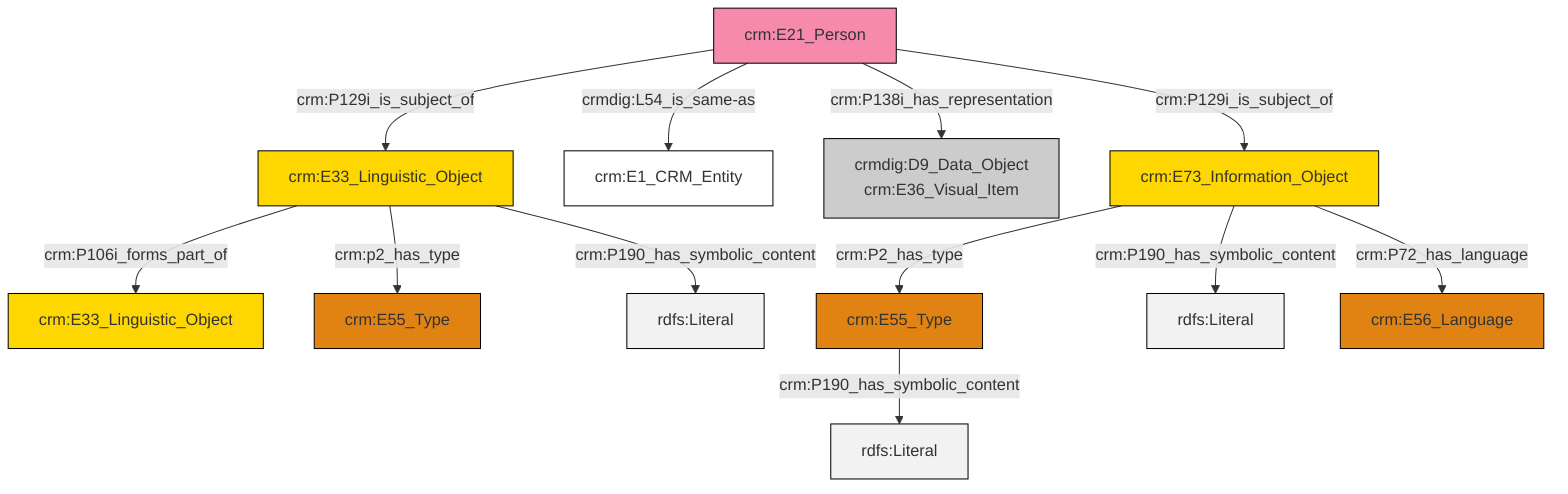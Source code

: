 graph TD
classDef Literal fill:#f2f2f2,stroke:#000000;
classDef CRM_Entity fill:#FFFFFF,stroke:#000000;
classDef Temporal_Entity fill:#00C9E6, stroke:#000000;
classDef Type fill:#E18312, stroke:#000000;
classDef Time-Span fill:#2C9C91, stroke:#000000;
classDef Appellation fill:#FFEB7F, stroke:#000000;
classDef Place fill:#008836, stroke:#000000;
classDef Persistent_Item fill:#B266B2, stroke:#000000;
classDef Conceptual_Object fill:#FFD700, stroke:#000000;
classDef Physical_Thing fill:#D2B48C, stroke:#000000;
classDef Actor fill:#f58aad, stroke:#000000;
classDef PC_Classes fill:#4ce600, stroke:#000000;
classDef Multi fill:#cccccc,stroke:#000000;

0["crm:E33_Linguistic_Object"]:::Conceptual_Object -->|crm:P106i_forms_part_of| 1["crm:E33_Linguistic_Object"]:::Conceptual_Object
4["crm:E73_Information_Object"]:::Conceptual_Object -->|crm:P2_has_type| 5["crm:E55_Type"]:::Type
4["crm:E73_Information_Object"]:::Conceptual_Object -->|crm:P190_has_symbolic_content| 6[rdfs:Literal]:::Literal
8["crm:E21_Person"]:::Actor -->|crm:P129i_is_subject_of| 0["crm:E33_Linguistic_Object"]:::Conceptual_Object
0["crm:E33_Linguistic_Object"]:::Conceptual_Object -->|crm:p2_has_type| 2["crm:E55_Type"]:::Type
5["crm:E55_Type"]:::Type -->|crm:P190_has_symbolic_content| 13[rdfs:Literal]:::Literal
8["crm:E21_Person"]:::Actor -->|crmdig:L54_is_same-as| 14["crm:E1_CRM_Entity"]:::CRM_Entity
8["crm:E21_Person"]:::Actor -->|crm:P138i_has_representation| 15["crmdig:D9_Data_Object<br>crm:E36_Visual_Item"]:::Multi
8["crm:E21_Person"]:::Actor -->|crm:P129i_is_subject_of| 4["crm:E73_Information_Object"]:::Conceptual_Object
0["crm:E33_Linguistic_Object"]:::Conceptual_Object -->|crm:P190_has_symbolic_content| 18[rdfs:Literal]:::Literal
4["crm:E73_Information_Object"]:::Conceptual_Object -->|crm:P72_has_language| 10["crm:E56_Language"]:::Type